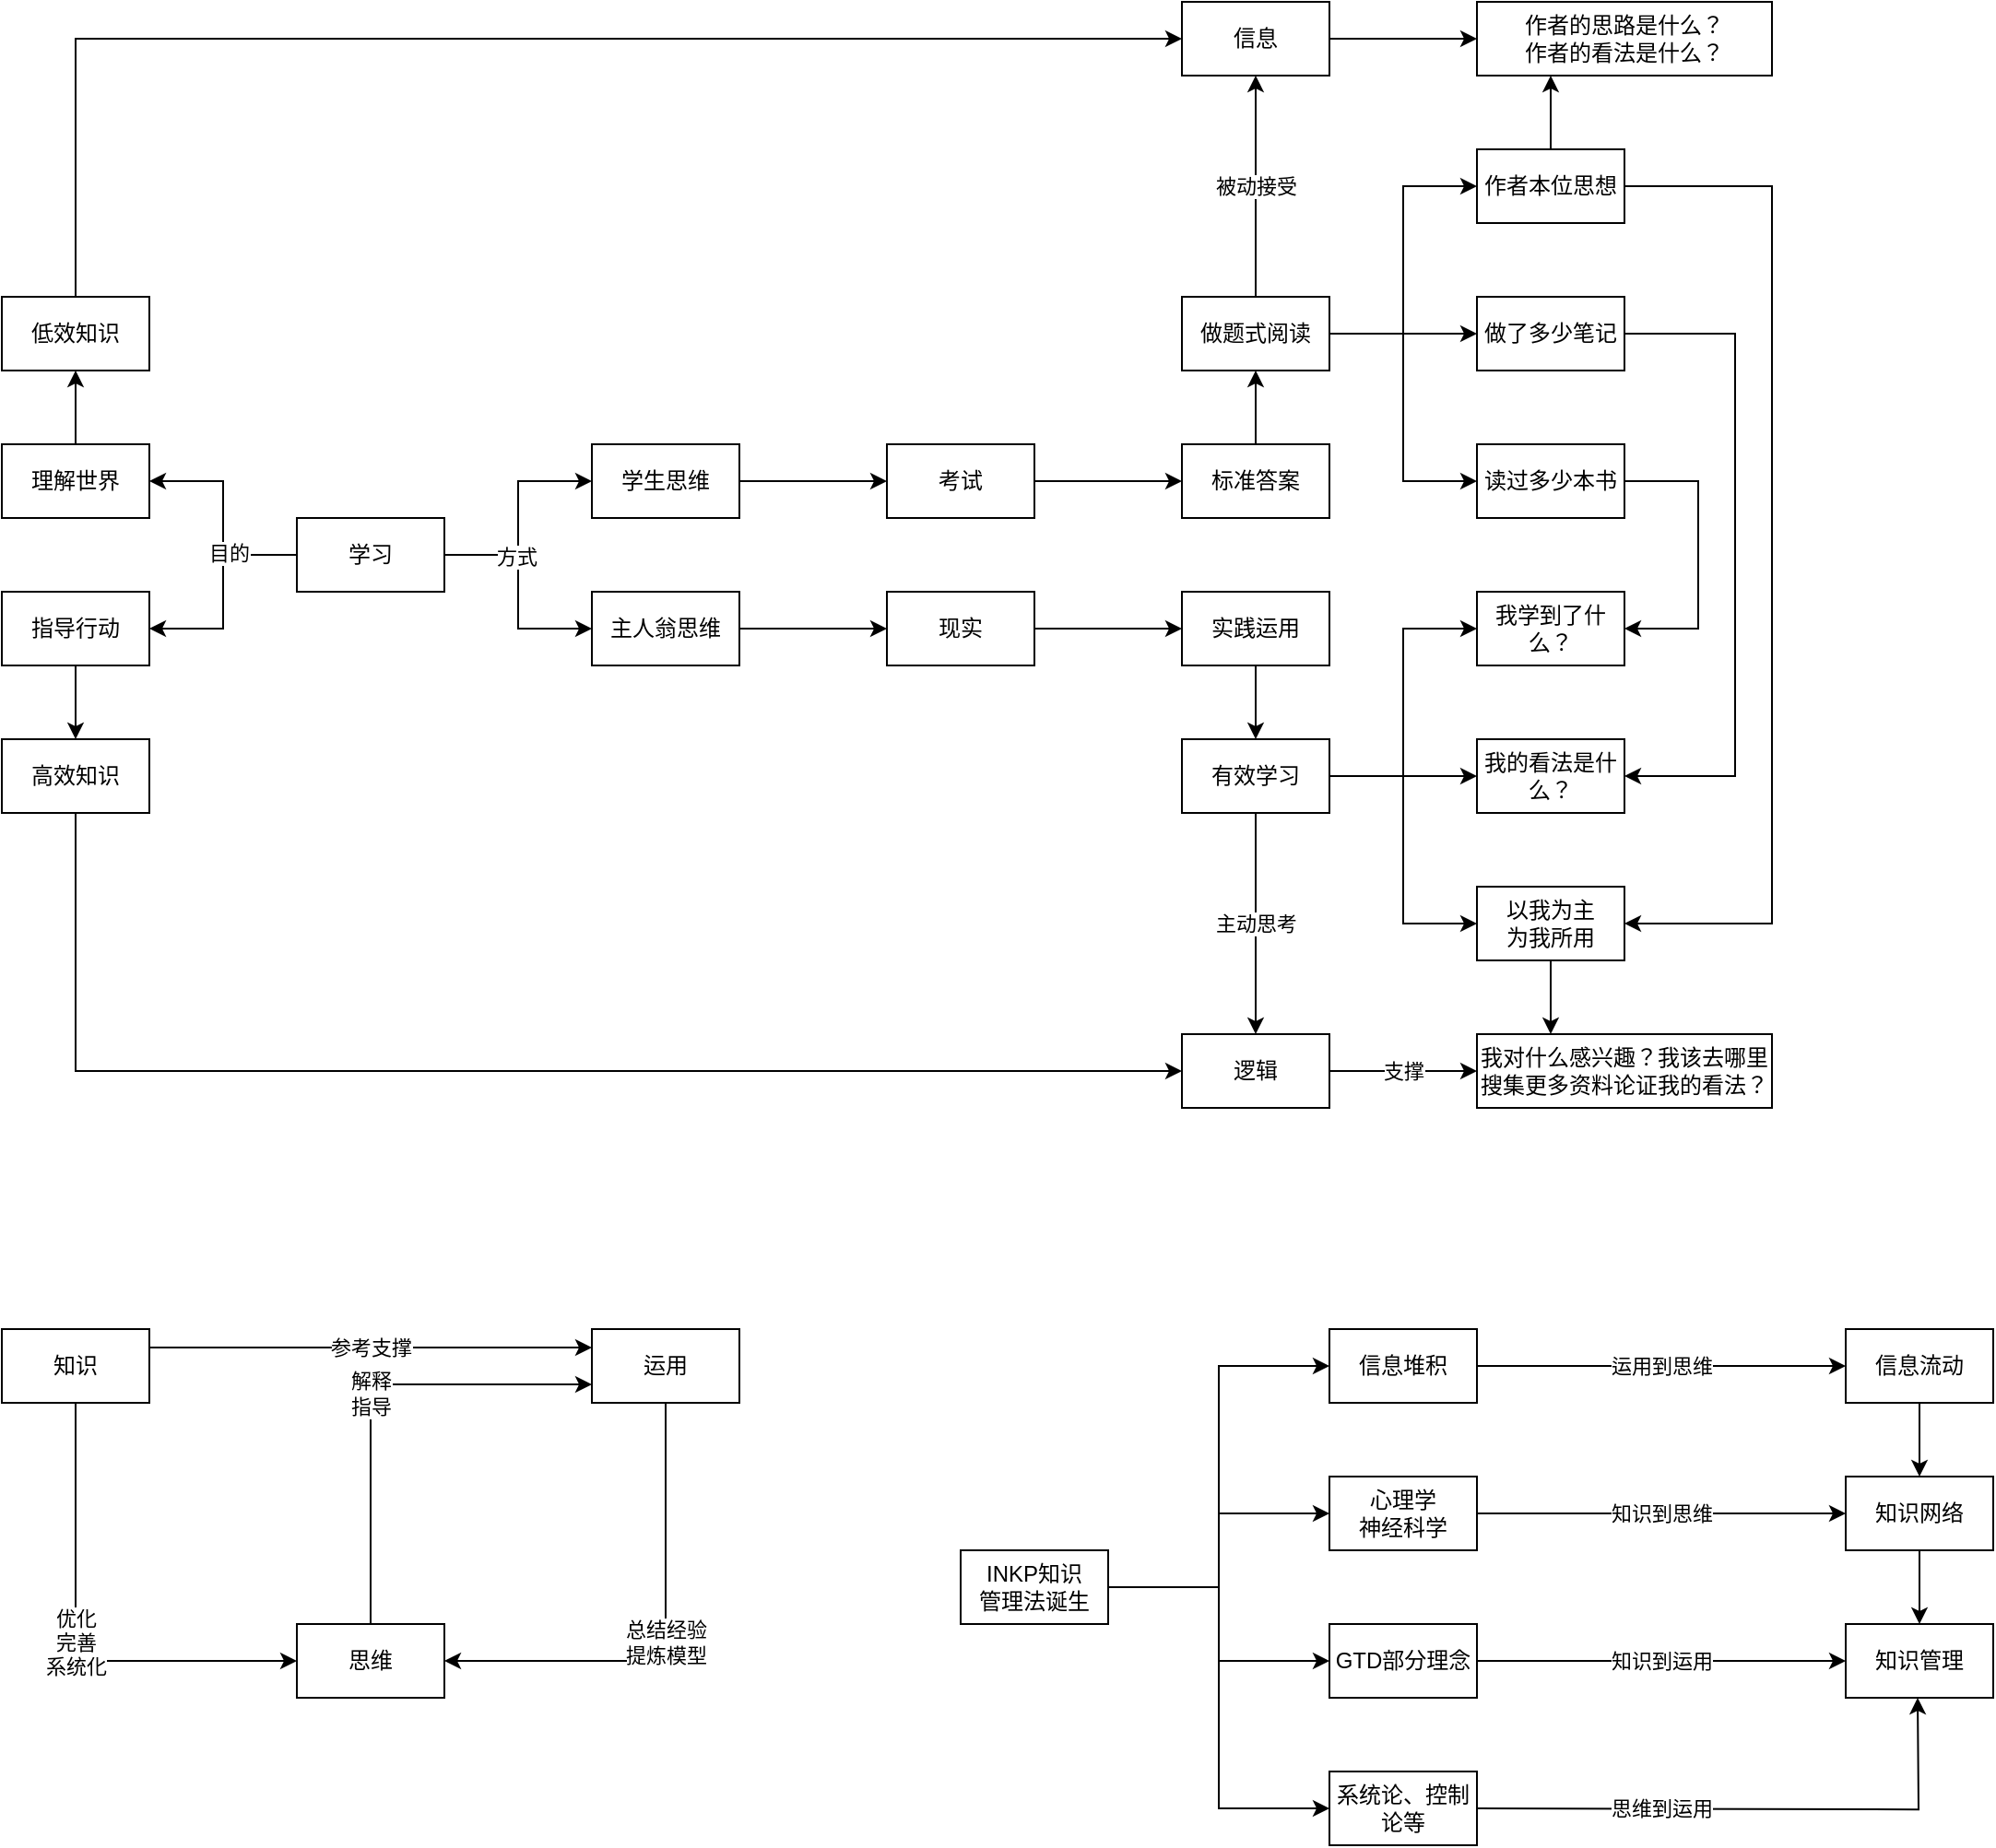 <mxfile version="24.2.5" type="github">
  <diagram name="第 1 页" id="3-ir8sG8A9ir57TGtiIx">
    <mxGraphModel dx="1180" dy="595" grid="1" gridSize="10" guides="1" tooltips="1" connect="1" arrows="1" fold="1" page="1" pageScale="1" pageWidth="827" pageHeight="1169" math="0" shadow="0">
      <root>
        <mxCell id="0" />
        <mxCell id="1" parent="0" />
        <mxCell id="uI1bhCW3IxB6a_JiNnzH-12" style="edgeStyle=orthogonalEdgeStyle;rounded=0;orthogonalLoop=1;jettySize=auto;html=1;" edge="1" parent="1" source="uI1bhCW3IxB6a_JiNnzH-1" target="uI1bhCW3IxB6a_JiNnzH-5">
          <mxGeometry relative="1" as="geometry" />
        </mxCell>
        <mxCell id="uI1bhCW3IxB6a_JiNnzH-1" value="学生思维" style="rounded=0;whiteSpace=wrap;html=1;" vertex="1" parent="1">
          <mxGeometry x="440" y="400" width="80" height="40" as="geometry" />
        </mxCell>
        <mxCell id="uI1bhCW3IxB6a_JiNnzH-13" style="edgeStyle=orthogonalEdgeStyle;rounded=0;orthogonalLoop=1;jettySize=auto;html=1;" edge="1" parent="1" source="uI1bhCW3IxB6a_JiNnzH-2" target="uI1bhCW3IxB6a_JiNnzH-1">
          <mxGeometry relative="1" as="geometry" />
        </mxCell>
        <mxCell id="uI1bhCW3IxB6a_JiNnzH-14" style="edgeStyle=orthogonalEdgeStyle;rounded=0;orthogonalLoop=1;jettySize=auto;html=1;entryX=0;entryY=0.5;entryDx=0;entryDy=0;" edge="1" parent="1" source="uI1bhCW3IxB6a_JiNnzH-2" target="uI1bhCW3IxB6a_JiNnzH-9">
          <mxGeometry relative="1" as="geometry" />
        </mxCell>
        <mxCell id="uI1bhCW3IxB6a_JiNnzH-65" value="方式" style="edgeLabel;html=1;align=center;verticalAlign=middle;resizable=0;points=[];" vertex="1" connectable="0" parent="uI1bhCW3IxB6a_JiNnzH-14">
          <mxGeometry x="-0.329" relative="1" as="geometry">
            <mxPoint x="-1" as="offset" />
          </mxGeometry>
        </mxCell>
        <mxCell id="uI1bhCW3IxB6a_JiNnzH-53" value="" style="edgeStyle=orthogonalEdgeStyle;rounded=0;orthogonalLoop=1;jettySize=auto;html=1;entryX=1;entryY=0.5;entryDx=0;entryDy=0;" edge="1" parent="1" source="uI1bhCW3IxB6a_JiNnzH-2" target="uI1bhCW3IxB6a_JiNnzH-51">
          <mxGeometry relative="1" as="geometry" />
        </mxCell>
        <mxCell id="uI1bhCW3IxB6a_JiNnzH-61" style="edgeStyle=orthogonalEdgeStyle;rounded=0;orthogonalLoop=1;jettySize=auto;html=1;entryX=1;entryY=0.5;entryDx=0;entryDy=0;" edge="1" parent="1" source="uI1bhCW3IxB6a_JiNnzH-2" target="uI1bhCW3IxB6a_JiNnzH-52">
          <mxGeometry relative="1" as="geometry" />
        </mxCell>
        <mxCell id="uI1bhCW3IxB6a_JiNnzH-64" value="目的" style="edgeLabel;html=1;align=center;verticalAlign=middle;resizable=0;points=[];" vertex="1" connectable="0" parent="uI1bhCW3IxB6a_JiNnzH-61">
          <mxGeometry x="-0.38" y="-1" relative="1" as="geometry">
            <mxPoint as="offset" />
          </mxGeometry>
        </mxCell>
        <mxCell id="uI1bhCW3IxB6a_JiNnzH-2" value="学习" style="rounded=0;whiteSpace=wrap;html=1;" vertex="1" parent="1">
          <mxGeometry x="280" y="440" width="80" height="40" as="geometry" />
        </mxCell>
        <mxCell id="uI1bhCW3IxB6a_JiNnzH-25" style="edgeStyle=orthogonalEdgeStyle;rounded=0;orthogonalLoop=1;jettySize=auto;html=1;" edge="1" parent="1" source="uI1bhCW3IxB6a_JiNnzH-3" target="uI1bhCW3IxB6a_JiNnzH-17">
          <mxGeometry relative="1" as="geometry" />
        </mxCell>
        <mxCell id="uI1bhCW3IxB6a_JiNnzH-3" value="标准答案" style="rounded=0;whiteSpace=wrap;html=1;" vertex="1" parent="1">
          <mxGeometry x="760" y="400" width="80" height="40" as="geometry" />
        </mxCell>
        <mxCell id="uI1bhCW3IxB6a_JiNnzH-11" style="edgeStyle=orthogonalEdgeStyle;rounded=0;orthogonalLoop=1;jettySize=auto;html=1;entryX=0;entryY=0.5;entryDx=0;entryDy=0;" edge="1" parent="1" source="uI1bhCW3IxB6a_JiNnzH-4" target="uI1bhCW3IxB6a_JiNnzH-6">
          <mxGeometry relative="1" as="geometry" />
        </mxCell>
        <mxCell id="uI1bhCW3IxB6a_JiNnzH-4" value="现实" style="rounded=0;whiteSpace=wrap;html=1;" vertex="1" parent="1">
          <mxGeometry x="600" y="480" width="80" height="40" as="geometry" />
        </mxCell>
        <mxCell id="uI1bhCW3IxB6a_JiNnzH-8" style="edgeStyle=orthogonalEdgeStyle;rounded=0;orthogonalLoop=1;jettySize=auto;html=1;" edge="1" parent="1" source="uI1bhCW3IxB6a_JiNnzH-5" target="uI1bhCW3IxB6a_JiNnzH-3">
          <mxGeometry relative="1" as="geometry" />
        </mxCell>
        <mxCell id="uI1bhCW3IxB6a_JiNnzH-5" value="考试" style="rounded=0;whiteSpace=wrap;html=1;" vertex="1" parent="1">
          <mxGeometry x="600" y="400" width="80" height="40" as="geometry" />
        </mxCell>
        <mxCell id="uI1bhCW3IxB6a_JiNnzH-26" style="edgeStyle=orthogonalEdgeStyle;rounded=0;orthogonalLoop=1;jettySize=auto;html=1;" edge="1" parent="1" source="uI1bhCW3IxB6a_JiNnzH-6" target="uI1bhCW3IxB6a_JiNnzH-15">
          <mxGeometry relative="1" as="geometry" />
        </mxCell>
        <mxCell id="uI1bhCW3IxB6a_JiNnzH-6" value="实践运用" style="rounded=0;whiteSpace=wrap;html=1;" vertex="1" parent="1">
          <mxGeometry x="760" y="480" width="80" height="40" as="geometry" />
        </mxCell>
        <mxCell id="uI1bhCW3IxB6a_JiNnzH-10" style="edgeStyle=orthogonalEdgeStyle;rounded=0;orthogonalLoop=1;jettySize=auto;html=1;entryX=0;entryY=0.5;entryDx=0;entryDy=0;" edge="1" parent="1" source="uI1bhCW3IxB6a_JiNnzH-9" target="uI1bhCW3IxB6a_JiNnzH-4">
          <mxGeometry relative="1" as="geometry" />
        </mxCell>
        <mxCell id="uI1bhCW3IxB6a_JiNnzH-9" value="主人翁思维" style="rounded=0;whiteSpace=wrap;html=1;" vertex="1" parent="1">
          <mxGeometry x="440" y="480" width="80" height="40" as="geometry" />
        </mxCell>
        <mxCell id="uI1bhCW3IxB6a_JiNnzH-33" style="edgeStyle=orthogonalEdgeStyle;rounded=0;orthogonalLoop=1;jettySize=auto;html=1;entryX=0;entryY=0.5;entryDx=0;entryDy=0;" edge="1" parent="1" source="uI1bhCW3IxB6a_JiNnzH-15" target="uI1bhCW3IxB6a_JiNnzH-30">
          <mxGeometry relative="1" as="geometry" />
        </mxCell>
        <mxCell id="uI1bhCW3IxB6a_JiNnzH-34" style="edgeStyle=orthogonalEdgeStyle;rounded=0;orthogonalLoop=1;jettySize=auto;html=1;" edge="1" parent="1" source="uI1bhCW3IxB6a_JiNnzH-15" target="uI1bhCW3IxB6a_JiNnzH-31">
          <mxGeometry relative="1" as="geometry" />
        </mxCell>
        <mxCell id="uI1bhCW3IxB6a_JiNnzH-35" style="edgeStyle=orthogonalEdgeStyle;rounded=0;orthogonalLoop=1;jettySize=auto;html=1;entryX=0;entryY=0.5;entryDx=0;entryDy=0;" edge="1" parent="1" source="uI1bhCW3IxB6a_JiNnzH-15" target="uI1bhCW3IxB6a_JiNnzH-32">
          <mxGeometry relative="1" as="geometry" />
        </mxCell>
        <mxCell id="uI1bhCW3IxB6a_JiNnzH-46" value="主动思考" style="edgeStyle=orthogonalEdgeStyle;rounded=0;orthogonalLoop=1;jettySize=auto;html=1;" edge="1" parent="1" source="uI1bhCW3IxB6a_JiNnzH-15" target="uI1bhCW3IxB6a_JiNnzH-44">
          <mxGeometry relative="1" as="geometry" />
        </mxCell>
        <mxCell id="uI1bhCW3IxB6a_JiNnzH-15" value="有效学习" style="rounded=0;whiteSpace=wrap;html=1;" vertex="1" parent="1">
          <mxGeometry x="760" y="560" width="80" height="40" as="geometry" />
        </mxCell>
        <mxCell id="uI1bhCW3IxB6a_JiNnzH-22" style="edgeStyle=orthogonalEdgeStyle;rounded=0;orthogonalLoop=1;jettySize=auto;html=1;" edge="1" parent="1" source="uI1bhCW3IxB6a_JiNnzH-17" target="uI1bhCW3IxB6a_JiNnzH-21">
          <mxGeometry relative="1" as="geometry">
            <Array as="points">
              <mxPoint x="880" y="340" />
              <mxPoint x="880" y="420" />
            </Array>
          </mxGeometry>
        </mxCell>
        <mxCell id="uI1bhCW3IxB6a_JiNnzH-27" style="edgeStyle=orthogonalEdgeStyle;rounded=0;orthogonalLoop=1;jettySize=auto;html=1;entryX=0;entryY=0.5;entryDx=0;entryDy=0;" edge="1" parent="1" source="uI1bhCW3IxB6a_JiNnzH-17" target="uI1bhCW3IxB6a_JiNnzH-23">
          <mxGeometry relative="1" as="geometry" />
        </mxCell>
        <mxCell id="uI1bhCW3IxB6a_JiNnzH-29" style="edgeStyle=orthogonalEdgeStyle;rounded=0;orthogonalLoop=1;jettySize=auto;html=1;entryX=0;entryY=0.5;entryDx=0;entryDy=0;" edge="1" parent="1" source="uI1bhCW3IxB6a_JiNnzH-17" target="uI1bhCW3IxB6a_JiNnzH-28">
          <mxGeometry relative="1" as="geometry" />
        </mxCell>
        <mxCell id="uI1bhCW3IxB6a_JiNnzH-49" value="被动接受" style="edgeStyle=orthogonalEdgeStyle;rounded=0;orthogonalLoop=1;jettySize=auto;html=1;" edge="1" parent="1" source="uI1bhCW3IxB6a_JiNnzH-17" target="uI1bhCW3IxB6a_JiNnzH-48">
          <mxGeometry relative="1" as="geometry" />
        </mxCell>
        <mxCell id="uI1bhCW3IxB6a_JiNnzH-17" value="做题式阅读" style="rounded=0;whiteSpace=wrap;html=1;" vertex="1" parent="1">
          <mxGeometry x="760" y="320" width="80" height="40" as="geometry" />
        </mxCell>
        <mxCell id="uI1bhCW3IxB6a_JiNnzH-36" style="edgeStyle=orthogonalEdgeStyle;rounded=0;orthogonalLoop=1;jettySize=auto;html=1;entryX=1;entryY=0.5;entryDx=0;entryDy=0;" edge="1" parent="1" source="uI1bhCW3IxB6a_JiNnzH-21" target="uI1bhCW3IxB6a_JiNnzH-30">
          <mxGeometry relative="1" as="geometry">
            <Array as="points">
              <mxPoint x="1040" y="420" />
              <mxPoint x="1040" y="500" />
            </Array>
          </mxGeometry>
        </mxCell>
        <mxCell id="uI1bhCW3IxB6a_JiNnzH-21" value="读过多少本书" style="rounded=0;whiteSpace=wrap;html=1;" vertex="1" parent="1">
          <mxGeometry x="920" y="400" width="80" height="40" as="geometry" />
        </mxCell>
        <mxCell id="uI1bhCW3IxB6a_JiNnzH-37" style="edgeStyle=orthogonalEdgeStyle;rounded=0;orthogonalLoop=1;jettySize=auto;html=1;entryX=1;entryY=0.5;entryDx=0;entryDy=0;" edge="1" parent="1" source="uI1bhCW3IxB6a_JiNnzH-23" target="uI1bhCW3IxB6a_JiNnzH-31">
          <mxGeometry relative="1" as="geometry">
            <Array as="points">
              <mxPoint x="1060" y="340" />
              <mxPoint x="1060" y="580" />
            </Array>
          </mxGeometry>
        </mxCell>
        <mxCell id="uI1bhCW3IxB6a_JiNnzH-23" value="做了多少笔记" style="rounded=0;whiteSpace=wrap;html=1;" vertex="1" parent="1">
          <mxGeometry x="920" y="320" width="80" height="40" as="geometry" />
        </mxCell>
        <mxCell id="uI1bhCW3IxB6a_JiNnzH-38" style="edgeStyle=orthogonalEdgeStyle;rounded=0;orthogonalLoop=1;jettySize=auto;html=1;entryX=1;entryY=0.5;entryDx=0;entryDy=0;" edge="1" parent="1" source="uI1bhCW3IxB6a_JiNnzH-28" target="uI1bhCW3IxB6a_JiNnzH-32">
          <mxGeometry relative="1" as="geometry">
            <Array as="points">
              <mxPoint x="1080" y="260" />
              <mxPoint x="1080" y="660" />
            </Array>
          </mxGeometry>
        </mxCell>
        <mxCell id="uI1bhCW3IxB6a_JiNnzH-47" style="edgeStyle=orthogonalEdgeStyle;rounded=0;orthogonalLoop=1;jettySize=auto;html=1;entryX=0.25;entryY=1;entryDx=0;entryDy=0;" edge="1" parent="1" source="uI1bhCW3IxB6a_JiNnzH-28" target="uI1bhCW3IxB6a_JiNnzH-39">
          <mxGeometry relative="1" as="geometry" />
        </mxCell>
        <mxCell id="uI1bhCW3IxB6a_JiNnzH-28" value="作者本位思想" style="rounded=0;whiteSpace=wrap;html=1;" vertex="1" parent="1">
          <mxGeometry x="920" y="240" width="80" height="40" as="geometry" />
        </mxCell>
        <mxCell id="uI1bhCW3IxB6a_JiNnzH-30" value="我学到了什么？" style="rounded=0;whiteSpace=wrap;html=1;" vertex="1" parent="1">
          <mxGeometry x="920" y="480" width="80" height="40" as="geometry" />
        </mxCell>
        <mxCell id="uI1bhCW3IxB6a_JiNnzH-31" value="我的看法是什么？" style="rounded=0;whiteSpace=wrap;html=1;" vertex="1" parent="1">
          <mxGeometry x="920" y="560" width="80" height="40" as="geometry" />
        </mxCell>
        <mxCell id="uI1bhCW3IxB6a_JiNnzH-42" style="edgeStyle=orthogonalEdgeStyle;rounded=0;orthogonalLoop=1;jettySize=auto;html=1;entryX=0.25;entryY=0;entryDx=0;entryDy=0;" edge="1" parent="1" source="uI1bhCW3IxB6a_JiNnzH-32" target="uI1bhCW3IxB6a_JiNnzH-41">
          <mxGeometry relative="1" as="geometry" />
        </mxCell>
        <mxCell id="uI1bhCW3IxB6a_JiNnzH-32" value="以我为主&lt;br&gt;为我所用" style="rounded=0;whiteSpace=wrap;html=1;" vertex="1" parent="1">
          <mxGeometry x="920" y="640" width="80" height="40" as="geometry" />
        </mxCell>
        <mxCell id="uI1bhCW3IxB6a_JiNnzH-39" value="作者的思路是什么？&lt;div&gt;作者的看法是什么？&lt;/div&gt;" style="rounded=0;whiteSpace=wrap;html=1;" vertex="1" parent="1">
          <mxGeometry x="920" y="160" width="160" height="40" as="geometry" />
        </mxCell>
        <mxCell id="uI1bhCW3IxB6a_JiNnzH-41" value="我对什么感兴趣？&lt;span style=&quot;background-color: initial;&quot;&gt;我该去哪里搜集更多资料论证我的看法？&lt;/span&gt;" style="rounded=0;whiteSpace=wrap;html=1;" vertex="1" parent="1">
          <mxGeometry x="920" y="720" width="160" height="40" as="geometry" />
        </mxCell>
        <mxCell id="uI1bhCW3IxB6a_JiNnzH-45" value="支撑" style="edgeStyle=orthogonalEdgeStyle;rounded=0;orthogonalLoop=1;jettySize=auto;html=1;" edge="1" parent="1" source="uI1bhCW3IxB6a_JiNnzH-44" target="uI1bhCW3IxB6a_JiNnzH-41">
          <mxGeometry relative="1" as="geometry" />
        </mxCell>
        <mxCell id="uI1bhCW3IxB6a_JiNnzH-44" value="逻辑" style="rounded=0;whiteSpace=wrap;html=1;" vertex="1" parent="1">
          <mxGeometry x="760" y="720" width="80" height="40" as="geometry" />
        </mxCell>
        <mxCell id="uI1bhCW3IxB6a_JiNnzH-50" style="edgeStyle=orthogonalEdgeStyle;rounded=0;orthogonalLoop=1;jettySize=auto;html=1;" edge="1" parent="1" source="uI1bhCW3IxB6a_JiNnzH-48" target="uI1bhCW3IxB6a_JiNnzH-39">
          <mxGeometry relative="1" as="geometry" />
        </mxCell>
        <mxCell id="uI1bhCW3IxB6a_JiNnzH-48" value="信息" style="rounded=0;whiteSpace=wrap;html=1;" vertex="1" parent="1">
          <mxGeometry x="760" y="160" width="80" height="40" as="geometry" />
        </mxCell>
        <mxCell id="uI1bhCW3IxB6a_JiNnzH-60" style="edgeStyle=orthogonalEdgeStyle;rounded=0;orthogonalLoop=1;jettySize=auto;html=1;entryX=0.5;entryY=1;entryDx=0;entryDy=0;" edge="1" parent="1" source="uI1bhCW3IxB6a_JiNnzH-51" target="uI1bhCW3IxB6a_JiNnzH-58">
          <mxGeometry relative="1" as="geometry" />
        </mxCell>
        <mxCell id="uI1bhCW3IxB6a_JiNnzH-51" value="理解世界" style="rounded=0;whiteSpace=wrap;html=1;" vertex="1" parent="1">
          <mxGeometry x="120" y="400" width="80" height="40" as="geometry" />
        </mxCell>
        <mxCell id="uI1bhCW3IxB6a_JiNnzH-59" style="edgeStyle=orthogonalEdgeStyle;rounded=0;orthogonalLoop=1;jettySize=auto;html=1;" edge="1" parent="1" source="uI1bhCW3IxB6a_JiNnzH-52" target="uI1bhCW3IxB6a_JiNnzH-57">
          <mxGeometry relative="1" as="geometry" />
        </mxCell>
        <mxCell id="uI1bhCW3IxB6a_JiNnzH-52" value="指导行动" style="rounded=0;whiteSpace=wrap;html=1;" vertex="1" parent="1">
          <mxGeometry x="120" y="480" width="80" height="40" as="geometry" />
        </mxCell>
        <mxCell id="uI1bhCW3IxB6a_JiNnzH-63" style="edgeStyle=orthogonalEdgeStyle;rounded=0;orthogonalLoop=1;jettySize=auto;html=1;entryX=0;entryY=0.5;entryDx=0;entryDy=0;" edge="1" parent="1" source="uI1bhCW3IxB6a_JiNnzH-57" target="uI1bhCW3IxB6a_JiNnzH-44">
          <mxGeometry relative="1" as="geometry">
            <Array as="points">
              <mxPoint x="160" y="740" />
            </Array>
          </mxGeometry>
        </mxCell>
        <mxCell id="uI1bhCW3IxB6a_JiNnzH-57" value="高效知识" style="rounded=0;whiteSpace=wrap;html=1;" vertex="1" parent="1">
          <mxGeometry x="120" y="560" width="80" height="40" as="geometry" />
        </mxCell>
        <mxCell id="uI1bhCW3IxB6a_JiNnzH-62" style="edgeStyle=orthogonalEdgeStyle;rounded=0;orthogonalLoop=1;jettySize=auto;html=1;entryX=0;entryY=0.5;entryDx=0;entryDy=0;" edge="1" parent="1" source="uI1bhCW3IxB6a_JiNnzH-58" target="uI1bhCW3IxB6a_JiNnzH-48">
          <mxGeometry relative="1" as="geometry">
            <Array as="points">
              <mxPoint x="160" y="180" />
            </Array>
          </mxGeometry>
        </mxCell>
        <mxCell id="uI1bhCW3IxB6a_JiNnzH-58" value="低效知识" style="rounded=0;whiteSpace=wrap;html=1;" vertex="1" parent="1">
          <mxGeometry x="120" y="320" width="80" height="40" as="geometry" />
        </mxCell>
        <mxCell id="uI1bhCW3IxB6a_JiNnzH-78" value="总结经验&lt;br&gt;提炼模型" style="edgeStyle=orthogonalEdgeStyle;rounded=0;orthogonalLoop=1;jettySize=auto;html=1;entryX=1;entryY=0.5;entryDx=0;entryDy=0;" edge="1" parent="1" source="uI1bhCW3IxB6a_JiNnzH-66" target="uI1bhCW3IxB6a_JiNnzH-67">
          <mxGeometry relative="1" as="geometry">
            <Array as="points">
              <mxPoint x="480" y="1060" />
            </Array>
            <mxPoint as="offset" />
          </mxGeometry>
        </mxCell>
        <mxCell id="uI1bhCW3IxB6a_JiNnzH-66" value="运用" style="rounded=0;whiteSpace=wrap;html=1;" vertex="1" parent="1">
          <mxGeometry x="440" y="880" width="80" height="40" as="geometry" />
        </mxCell>
        <mxCell id="uI1bhCW3IxB6a_JiNnzH-79" value="解释&lt;br&gt;指导" style="edgeStyle=orthogonalEdgeStyle;rounded=0;orthogonalLoop=1;jettySize=auto;html=1;entryX=0;entryY=0.75;entryDx=0;entryDy=0;" edge="1" parent="1" source="uI1bhCW3IxB6a_JiNnzH-67" target="uI1bhCW3IxB6a_JiNnzH-66">
          <mxGeometry relative="1" as="geometry">
            <Array as="points">
              <mxPoint x="320" y="910" />
            </Array>
          </mxGeometry>
        </mxCell>
        <mxCell id="uI1bhCW3IxB6a_JiNnzH-67" value="思维" style="rounded=0;whiteSpace=wrap;html=1;" vertex="1" parent="1">
          <mxGeometry x="280" y="1040" width="80" height="40" as="geometry" />
        </mxCell>
        <mxCell id="uI1bhCW3IxB6a_JiNnzH-74" value="优化&lt;br&gt;完善&lt;br&gt;系统化" style="edgeStyle=orthogonalEdgeStyle;rounded=0;orthogonalLoop=1;jettySize=auto;html=1;entryX=0;entryY=0.5;entryDx=0;entryDy=0;" edge="1" parent="1" source="uI1bhCW3IxB6a_JiNnzH-68" target="uI1bhCW3IxB6a_JiNnzH-67">
          <mxGeometry relative="1" as="geometry">
            <Array as="points">
              <mxPoint x="160" y="1060" />
            </Array>
            <mxPoint as="offset" />
          </mxGeometry>
        </mxCell>
        <mxCell id="uI1bhCW3IxB6a_JiNnzH-77" value="参考支撑" style="edgeStyle=orthogonalEdgeStyle;rounded=0;orthogonalLoop=1;jettySize=auto;html=1;" edge="1" parent="1" source="uI1bhCW3IxB6a_JiNnzH-68" target="uI1bhCW3IxB6a_JiNnzH-66">
          <mxGeometry relative="1" as="geometry">
            <Array as="points">
              <mxPoint x="320" y="890" />
              <mxPoint x="320" y="890" />
            </Array>
          </mxGeometry>
        </mxCell>
        <mxCell id="uI1bhCW3IxB6a_JiNnzH-68" value="知识" style="rounded=0;whiteSpace=wrap;html=1;" vertex="1" parent="1">
          <mxGeometry x="120" y="880" width="80" height="40" as="geometry" />
        </mxCell>
        <mxCell id="uI1bhCW3IxB6a_JiNnzH-99" style="edgeStyle=orthogonalEdgeStyle;rounded=0;orthogonalLoop=1;jettySize=auto;html=1;entryX=0;entryY=0.5;entryDx=0;entryDy=0;" edge="1" parent="1" source="uI1bhCW3IxB6a_JiNnzH-80" target="uI1bhCW3IxB6a_JiNnzH-81">
          <mxGeometry relative="1" as="geometry" />
        </mxCell>
        <mxCell id="uI1bhCW3IxB6a_JiNnzH-100" style="edgeStyle=orthogonalEdgeStyle;rounded=0;orthogonalLoop=1;jettySize=auto;html=1;" edge="1" parent="1" source="uI1bhCW3IxB6a_JiNnzH-80" target="uI1bhCW3IxB6a_JiNnzH-86">
          <mxGeometry relative="1" as="geometry" />
        </mxCell>
        <mxCell id="uI1bhCW3IxB6a_JiNnzH-101" style="edgeStyle=orthogonalEdgeStyle;rounded=0;orthogonalLoop=1;jettySize=auto;html=1;entryX=0;entryY=0.5;entryDx=0;entryDy=0;" edge="1" parent="1" source="uI1bhCW3IxB6a_JiNnzH-80" target="uI1bhCW3IxB6a_JiNnzH-90">
          <mxGeometry relative="1" as="geometry" />
        </mxCell>
        <mxCell id="uI1bhCW3IxB6a_JiNnzH-102" style="edgeStyle=orthogonalEdgeStyle;rounded=0;orthogonalLoop=1;jettySize=auto;html=1;entryX=0;entryY=0.5;entryDx=0;entryDy=0;" edge="1" parent="1" source="uI1bhCW3IxB6a_JiNnzH-80" target="uI1bhCW3IxB6a_JiNnzH-94">
          <mxGeometry relative="1" as="geometry" />
        </mxCell>
        <mxCell id="uI1bhCW3IxB6a_JiNnzH-80" value="INKP知识&lt;br&gt;管理法诞生" style="rounded=0;whiteSpace=wrap;html=1;" vertex="1" parent="1">
          <mxGeometry x="640" y="1000" width="80" height="40" as="geometry" />
        </mxCell>
        <mxCell id="uI1bhCW3IxB6a_JiNnzH-83" value="运用到思维" style="edgeStyle=orthogonalEdgeStyle;rounded=0;orthogonalLoop=1;jettySize=auto;html=1;" edge="1" parent="1" source="uI1bhCW3IxB6a_JiNnzH-81" target="uI1bhCW3IxB6a_JiNnzH-82">
          <mxGeometry relative="1" as="geometry" />
        </mxCell>
        <mxCell id="uI1bhCW3IxB6a_JiNnzH-81" value="信息堆积" style="rounded=0;whiteSpace=wrap;html=1;" vertex="1" parent="1">
          <mxGeometry x="840" y="880" width="80" height="40" as="geometry" />
        </mxCell>
        <mxCell id="uI1bhCW3IxB6a_JiNnzH-97" style="edgeStyle=orthogonalEdgeStyle;rounded=0;orthogonalLoop=1;jettySize=auto;html=1;" edge="1" parent="1" source="uI1bhCW3IxB6a_JiNnzH-82" target="uI1bhCW3IxB6a_JiNnzH-87">
          <mxGeometry relative="1" as="geometry" />
        </mxCell>
        <mxCell id="uI1bhCW3IxB6a_JiNnzH-82" value="信息流动" style="rounded=0;whiteSpace=wrap;html=1;" vertex="1" parent="1">
          <mxGeometry x="1120" y="880" width="80" height="40" as="geometry" />
        </mxCell>
        <mxCell id="uI1bhCW3IxB6a_JiNnzH-88" value="知识到思维" style="edgeStyle=orthogonalEdgeStyle;rounded=0;orthogonalLoop=1;jettySize=auto;html=1;" edge="1" parent="1" source="uI1bhCW3IxB6a_JiNnzH-86" target="uI1bhCW3IxB6a_JiNnzH-87">
          <mxGeometry relative="1" as="geometry" />
        </mxCell>
        <mxCell id="uI1bhCW3IxB6a_JiNnzH-86" value="心理学&lt;br&gt;神经科学" style="rounded=0;whiteSpace=wrap;html=1;" vertex="1" parent="1">
          <mxGeometry x="840" y="960" width="80" height="40" as="geometry" />
        </mxCell>
        <mxCell id="uI1bhCW3IxB6a_JiNnzH-98" style="edgeStyle=orthogonalEdgeStyle;rounded=0;orthogonalLoop=1;jettySize=auto;html=1;entryX=0.5;entryY=0;entryDx=0;entryDy=0;" edge="1" parent="1" source="uI1bhCW3IxB6a_JiNnzH-87" target="uI1bhCW3IxB6a_JiNnzH-91">
          <mxGeometry relative="1" as="geometry" />
        </mxCell>
        <mxCell id="uI1bhCW3IxB6a_JiNnzH-87" value="知识网络" style="rounded=0;whiteSpace=wrap;html=1;" vertex="1" parent="1">
          <mxGeometry x="1120" y="960" width="80" height="40" as="geometry" />
        </mxCell>
        <mxCell id="uI1bhCW3IxB6a_JiNnzH-92" value="知识到运用" style="edgeStyle=orthogonalEdgeStyle;rounded=0;orthogonalLoop=1;jettySize=auto;html=1;" edge="1" parent="1" source="uI1bhCW3IxB6a_JiNnzH-90" target="uI1bhCW3IxB6a_JiNnzH-91">
          <mxGeometry relative="1" as="geometry" />
        </mxCell>
        <mxCell id="uI1bhCW3IxB6a_JiNnzH-90" value="GTD部分理念" style="rounded=0;whiteSpace=wrap;html=1;" vertex="1" parent="1">
          <mxGeometry x="840" y="1040" width="80" height="40" as="geometry" />
        </mxCell>
        <mxCell id="uI1bhCW3IxB6a_JiNnzH-91" value="知识管理" style="rounded=0;whiteSpace=wrap;html=1;" vertex="1" parent="1">
          <mxGeometry x="1120" y="1040" width="80" height="40" as="geometry" />
        </mxCell>
        <mxCell id="uI1bhCW3IxB6a_JiNnzH-96" value="&lt;span style=&quot;color: rgb(0, 0, 0); font-family: Helvetica; font-size: 11px; font-style: normal; font-variant-ligatures: normal; font-variant-caps: normal; font-weight: 400; letter-spacing: normal; orphans: 2; text-align: center; text-indent: 0px; text-transform: none; widows: 2; word-spacing: 0px; -webkit-text-stroke-width: 0px; white-space: nowrap; background-color: rgb(255, 255, 255); text-decoration-thickness: initial; text-decoration-style: initial; text-decoration-color: initial; display: inline !important; float: none;&quot;&gt;思维到运用&lt;/span&gt;" style="edgeStyle=orthogonalEdgeStyle;rounded=0;orthogonalLoop=1;jettySize=auto;html=1;entryX=0.5;entryY=1;entryDx=0;entryDy=0;" edge="1" parent="1">
          <mxGeometry x="-0.329" relative="1" as="geometry">
            <mxPoint x="919" y="1140.059" as="sourcePoint" />
            <mxPoint x="1159" y="1080" as="targetPoint" />
            <mxPoint as="offset" />
          </mxGeometry>
        </mxCell>
        <mxCell id="uI1bhCW3IxB6a_JiNnzH-94" value="系统论、控制论等" style="rounded=0;whiteSpace=wrap;html=1;" vertex="1" parent="1">
          <mxGeometry x="840" y="1120" width="80" height="40" as="geometry" />
        </mxCell>
      </root>
    </mxGraphModel>
  </diagram>
</mxfile>
